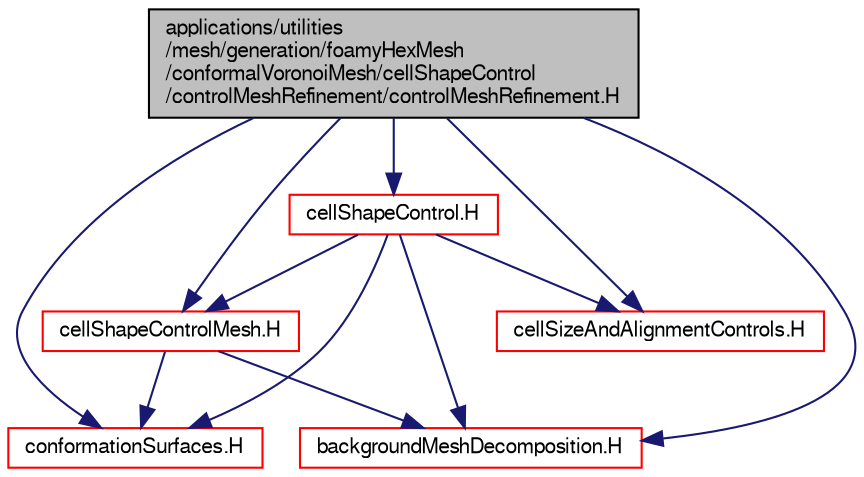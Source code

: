 digraph "applications/utilities/mesh/generation/foamyHexMesh/conformalVoronoiMesh/cellShapeControl/controlMeshRefinement/controlMeshRefinement.H"
{
  bgcolor="transparent";
  edge [fontname="FreeSans",fontsize="10",labelfontname="FreeSans",labelfontsize="10"];
  node [fontname="FreeSans",fontsize="10",shape=record];
  Node0 [label="applications/utilities\l/mesh/generation/foamyHexMesh\l/conformalVoronoiMesh/cellShapeControl\l/controlMeshRefinement/controlMeshRefinement.H",height=0.2,width=0.4,color="black", fillcolor="grey75", style="filled", fontcolor="black"];
  Node0 -> Node1 [color="midnightblue",fontsize="10",style="solid",fontname="FreeSans"];
  Node1 [label="cellShapeControl.H",height=0.2,width=0.4,color="red",URL="$a18053.html"];
  Node1 -> Node215 [color="midnightblue",fontsize="10",style="solid",fontname="FreeSans"];
  Node215 [label="conformationSurfaces.H",height=0.2,width=0.4,color="red",URL="$a18275.html"];
  Node1 -> Node245 [color="midnightblue",fontsize="10",style="solid",fontname="FreeSans"];
  Node245 [label="cellSizeAndAlignmentControls.H",height=0.2,width=0.4,color="red",URL="$a18077.html"];
  Node1 -> Node250 [color="midnightblue",fontsize="10",style="solid",fontname="FreeSans"];
  Node250 [label="cellShapeControlMesh.H",height=0.2,width=0.4,color="red",URL="$a18062.html"];
  Node250 -> Node215 [color="midnightblue",fontsize="10",style="solid",fontname="FreeSans"];
  Node250 -> Node283 [color="midnightblue",fontsize="10",style="solid",fontname="FreeSans"];
  Node283 [label="backgroundMeshDecomposition.H",height=0.2,width=0.4,color="red",URL="$a18035.html"];
  Node1 -> Node283 [color="midnightblue",fontsize="10",style="solid",fontname="FreeSans"];
  Node0 -> Node250 [color="midnightblue",fontsize="10",style="solid",fontname="FreeSans"];
  Node0 -> Node245 [color="midnightblue",fontsize="10",style="solid",fontname="FreeSans"];
  Node0 -> Node215 [color="midnightblue",fontsize="10",style="solid",fontname="FreeSans"];
  Node0 -> Node283 [color="midnightblue",fontsize="10",style="solid",fontname="FreeSans"];
}
